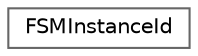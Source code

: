 digraph "Graphical Class Hierarchy"
{
 // INTERACTIVE_SVG=YES
 // LATEX_PDF_SIZE
  bgcolor="transparent";
  edge [fontname=Helvetica,fontsize=10,labelfontname=Helvetica,labelfontsize=10];
  node [fontname=Helvetica,fontsize=10,shape=box,height=0.2,width=0.4];
  rankdir="LR";
  Node0 [id="Node000000",label="FSMInstanceId",height=0.2,width=0.4,color="grey40", fillcolor="white", style="filled",URL="$d8/d11/structFSMInstanceId.html",tooltip="ID for a specific instance within an ISM, mapped from its instance index."];
}
